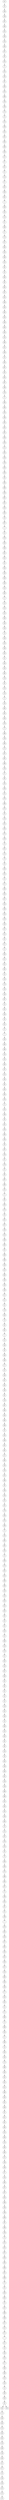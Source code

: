 digraph my_graph {
197 [label=197]
25 [label=25]
186 [label=186]
139 [label=139]
267 [label=267]
484 [label=484]
315 [label=315]
230 [label=230]
154 [label=154]
404 [label=404]
347 [label=347]
94 [label=94]
254 [label=254]
9 [label=9]
224 [label=224]
192 [label=192]
85 [label=85]
340 [label=340]
410 [label=410]
489 [label=489]
138 [label=138]
108 [label=108]
174 [label=174]
15 [label=15]
210 [label=210]
208 [label=208]
424 [label=424]
281 [label=281]
384 [label=384]
268 [label=268]
209 [label=209]
157 [label=157]
97 [label=97]
421 [label=421]
31 [label=31]
114 [label=114]
67 [label=67]
432 [label=432]
336 [label=336]
361 [label=361]
4 [label=4]
349 [label=349]
182 [label=182]
113 [label=113]
81 [label=81]
298 [label=298]
47 [label=47]
175 [label=175]
257 [label=257]
394 [label=394]
250 [label=250]
266 [label=266]
310 [label=310]
89 [label=89]
50 [label=50]
393 [label=393]
99 [label=99]
392 [label=392]
297 [label=297]
325 [label=325]
306 [label=306]
205 [label=205]
495 [label=495]
253 [label=253]
348 [label=348]
403 [label=403]
450 [label=450]
142 [label=142]
390 [label=390]
221 [label=221]
438 [label=438]
23 [label=23]
303 [label=303]
467 [label=467]
181 [label=181]
355 [label=355]
497 [label=497]
168 [label=168]
116 [label=116]
6 [label=6]
280 [label=280]
290 [label=290]
220 [label=220]
189 [label=189]
262 [label=262]
442 [label=442]
291 [label=291]
328 [label=328]
416 [label=416]
111 [label=111]
445 [label=445]
228 [label=228]
136 [label=136]
433 [label=433]
426 [label=426]
46 [label=46]
284 [label=284]
486 [label=486]
238 [label=238]
381 [label=381]
261 [label=261]
255 [label=255]
295 [label=295]
28 [label=28]
367 [label=367]
5 [label=5]
45 [label=45]
376 [label=376]
330 [label=330]
356 [label=356]
461 [label=461]
231 [label=231]
64 [label=64]
334 [label=334]
190 [label=190]
428 [label=428]
206 [label=206]
215 [label=215]
400 [label=400]
17 [label=17]
122 [label=122]
474 [label=474]
223 [label=223]
200 [label=200]
194 [label=194]
104 [label=104]
76 [label=76]
229 [label=229]
479 [label=479]
246 [label=246]
353 [label=353]
41 [label=41]
444 [label=444]
102 [label=102]
365 [label=365]
170 [label=170]
65 [label=65]
273 [label=273]
110 [label=110]
0 [label=0]
155 [label=155]
462 [label=462]
302 [label=302]
420 [label=420]
379 [label=379]
77 [label=77]
496 [label=496]
126 [label=126]
360 [label=360]
171 [label=171]
407 [label=407]
481 [label=481]
466 [label=466]
120 [label=120]
57 [label=57]
86 [label=86]
225 [label=225]
326 [label=326]
151 [label=151]
370 [label=370]
468 [label=468]
372 [label=372]
56 [label=56]
125 [label=125]
322 [label=322]
333 [label=333]
375 [label=375]
419 [label=419]
10 [label=10]
351 [label=351]
115 [label=115]
79 [label=79]
26 [label=26]
434 [label=434]
232 [label=232]
42 [label=42]
217 [label=217]
294 [label=294]
203 [label=203]
457 [label=457]
244 [label=244]
339 [label=339]
234 [label=234]
478 [label=478]
193 [label=193]
237 [label=237]
312 [label=312]
93 [label=93]
317 [label=317]
21 [label=21]
300 [label=300]
311 [label=311]
321 [label=321]
382 [label=382]
43 [label=43]
218 [label=218]
176 [label=176]
153 [label=153]
148 [label=148]
387 [label=387]
24 [label=24]
201 [label=201]
239 [label=239]
58 [label=58]
251 [label=251]
37 [label=37]
2 [label=2]
233 [label=233]
463 [label=463]
399 [label=399]
143 [label=143]
152 [label=152]
263 [label=263]
187 [label=187]
213 [label=213]
185 [label=185]
96 [label=96]
453 [label=453]
293 [label=293]
378 [label=378]
11 [label=11]
414 [label=414]
196 [label=196]
59 [label=59]
441 [label=441]
319 [label=319]
383 [label=383]
256 [label=256]
39 [label=39]
287 [label=287]
159 [label=159]
91 [label=91]
276 [label=276]
51 [label=51]
98 [label=98]
397 [label=397]
480 [label=480]
101 [label=101]
8 [label=8]
69 [label=69]
305 [label=305]
373 [label=373]
36 [label=36]
431 [label=431]
357 [label=357]
183 [label=183]
313 [label=313]
448 [label=448]
465 [label=465]
83 [label=83]
406 [label=406]
388 [label=388]
249 [label=249]
413 [label=413]
460 [label=460]
180 [label=180]
160 [label=160]
169 [label=169]
471 [label=471]
211 [label=211]
55 [label=55]
178 [label=178]
429 [label=429]
78 [label=78]
48 [label=48]
391 [label=391]
3 [label=3]
121 [label=121]
240 [label=240]
49 [label=49]
446 [label=446]
439 [label=439]
177 [label=177]
137 [label=137]
258 [label=258]
447 [label=447]
292 [label=292]
163 [label=163]
95 [label=95]
119 [label=119]
487 [label=487]
364 [label=364]
344 [label=344]
485 [label=485]
308 [label=308]
32 [label=32]
235 [label=235]
458 [label=458]
301 [label=301]
491 [label=491]
117 [label=117]
363 [label=363]
100 [label=100]
133 [label=133]
222 [label=222]
296 [label=296]
38 [label=38]
106 [label=106]
156 [label=156]
131 [label=131]
241 [label=241]
179 [label=179]
236 [label=236]
374 [label=374]
299 [label=299]
71 [label=71]
103 [label=103]
395 [label=395]
492 [label=492]
105 [label=105]
14 [label=14]
309 [label=309]
270 [label=270]
332 [label=332]
324 [label=324]
269 [label=269]
286 [label=286]
140 [label=140]
135 [label=135]
320 [label=320]
252 [label=252]
435 [label=435]
68 [label=68]
40 [label=40]
84 [label=84]
318 [label=318]
53 [label=53]
369 [label=369]
219 [label=219]
278 [label=278]
52 [label=52]
335 [label=335]
145 [label=145]
307 [label=307]
260 [label=260]
80 [label=80]
88 [label=88]
92 [label=92]
44 [label=44]
34 [label=34]
118 [label=118]
191 [label=191]
164 [label=164]
18 [label=18]
459 [label=459]
132 [label=132]
425 [label=425]
90 [label=90]
66 [label=66]
134 [label=134]
29 [label=29]
454 [label=454]
109 [label=109]
359 [label=359]
451 [label=451]
129 [label=129]
128 [label=128]
389 [label=389]
380 [label=380]
242 [label=242]
345 [label=345]
162 [label=162]
226 [label=226]
494 [label=494]
13 [label=13]
112 [label=112]
247 [label=247]
279 [label=279]
214 [label=214]
30 [label=30]
73 [label=73]
358 [label=358]
329 [label=329]
275 [label=275]
469 [label=469]
464 [label=464]
327 [label=327]
72 [label=72]
188 [label=188]
354 [label=354]
82 [label=82]
54 [label=54]
198 [label=198]
1 [label=1]
470 [label=470]
482 [label=482]
418 [label=418]
207 [label=207]
362 [label=362]
165 [label=165]
422 [label=422]
259 [label=259]
227 [label=227]
216 [label=216]
490 [label=490]
338 [label=338]
166 [label=166]
277 [label=277]
243 [label=243]
455 [label=455]
22 [label=22]
271 [label=271]
386 [label=386]
70 [label=70]
366 [label=366]
204 [label=204]
27 [label=27]
368 [label=368]
19 [label=19]
350 [label=350]
195 [label=195]
173 [label=173]
488 [label=488]
430 [label=430]
161 [label=161]
452 [label=452]
412 [label=412]
499 [label=499]
245 [label=245]
341 [label=341]
449 [label=449]
62 [label=62]
411 [label=411]
401 [label=401]
385 [label=385]
314 [label=314]
304 [label=304]
124 [label=124]
285 [label=285]
483 [label=483]
127 [label=127]
158 [label=158]
248 [label=248]
87 [label=87]
144 [label=144]
493 [label=493]
107 [label=107]
437 [label=437]
423 [label=423]
289 [label=289]
146 [label=146]
199 [label=199]
409 [label=409]
60 [label=60]
288 [label=288]
149 [label=149]
74 [label=74]
212 [label=212]
415 [label=415]
337 [label=337]
343 [label=343]
265 [label=265]
396 [label=396]
331 [label=331]
398 [label=398]
75 [label=75]
35 [label=35]
443 [label=443]
402 [label=402]
20 [label=20]
167 [label=167]
498 [label=498]
346 [label=346]
427 [label=427]
147 [label=147]
371 [label=371]
7 [label=7]
417 [label=417]
16 [label=16]
184 [label=184]
475 [label=475]
477 [label=477]
264 [label=264]
408 [label=408]
473 [label=473]
316 [label=316]
12 [label=12]
283 [label=283]
323 [label=323]
63 [label=63]
342 [label=342]
172 [label=172]
456 [label=456]
405 [label=405]
274 [label=274]
282 [label=282]
352 [label=352]
123 [label=123]
436 [label=436]
130 [label=130]
440 [label=440]
61 [label=61]
377 [label=377]
33 [label=33]
150 [label=150]
476 [label=476]
472 [label=472]
272 [label=272]
141 [label=141]
202 [label=202]
197->25
25->186
186->139
139->267
267->484
484->315
315->230
230->154
154->404
404->347
347->94
94->254
254->9
9->224
224->192
192->85
85->340
340->410
410->489
489->138
138->108
108->174
174->15
15->210
210->208
208->424
424->281
281->384
384->268
268->209
209->157
157->97
97->421
421->31
31->114
114->67
67->432
432->336
336->361
361->4
4->349
349->182
182->113
113->81
81->298
298->47
47->175
175->257
257->394
394->250
250->266
266->310
310->89
89->50
50->393
393->99
99->392
392->297
297->325
325->306
306->205
205->495
495->253
253->348
348->403
403->450
450->142
142->390
390->221
221->438
438->23
23->303
303->467
467->181
181->355
355->497
497->168
168->116
116->6
6->280
280->290
290->220
220->189
189->262
262->442
442->291
291->328
328->416
416->111
111->445
445->228
228->136
136->433
433->426
426->46
46->284
284->486
486->238
238->381
381->261
261->255
255->295
295->28
28->367
367->5
5->45
45->376
376->330
330->356
356->461
461->231
231->64
64->334
334->190
190->428
428->206
206->215
215->400
400->17
17->122
122->474
474->223
223->200
200->194
194->104
104->76
76->229
229->479
479->246
246->353
353->41
41->444
444->102
102->365
365->170
170->65
65->273
273->110
110->0
0->155
155->462
462->302
302->420
420->379
379->77
77->496
496->126
126->360
360->171
171->407
407->481
481->466
466->120
120->57
57->86
86->225
225->326
326->151
151->370
370->468
468->372
372->56
56->125
125->322
322->333
333->375
375->419
419->10
10->351
351->115
115->79
79->26
26->434
434->232
232->42
42->217
217->294
294->203
203->457
457->244
244->339
339->234
234->478
478->193
193->237
237->312
312->93
93->317
317->21
21->300
300->311
311->321
321->382
382->43
43->218
218->176
176->153
153->148
148->387
387->24
24->201
201->239
239->58
58->251
251->37
37->2
2->233
233->463
463->399
399->143
143->152
152->263
263->187
187->213
213->185
185->96
96->453
453->293
293->378
378->11
11->414
414->196
196->59
59->441
441->319
319->383
383->256
256->39
39->287
287->159
159->91
91->276
276->51
51->98
98->397
397->480
480->101
101->8
8->69
69->305
305->373
373->36
36->431
431->357
357->183
183->313
313->448
448->465
465->83
83->406
406->388
388->249
249->413
413->460
460->180
180->160
160->169
169->471
471->211
211->55
55->178
178->429
429->78
78->48
48->391
391->3
3->121
121->240
240->49
49->446
446->439
439->177
177->137
137->258
258->447
447->292
292->163
163->95
95->119
119->487
487->364
364->344
344->485
485->308
308->32
32->235
235->458
458->301
301->491
491->117
117->363
363->100
100->133
133->222
222->296
296->38
38->106
106->156
156->131
131->241
241->179
179->236
236->374
374->299
299->71
71->103
103->395
395->492
492->105
105->14
14->309
309->270
270->332
332->324
324->269
269->286
286->140
140->135
135->320
320->252
252->435
435->68
68->40
40->84
84->318
318->53
53->369
369->219
219->278
278->52
52->335
335->145
145->307
307->260
260->80
80->88
88->92
92->44
44->34
34->118
118->191
191->164
164->18
18->459
459->132
132->425
425->90
90->66
66->134
134->29
29->454
454->109
109->359
359->451
451->129
129->128
128->389
389->380
380->242
242->345
345->162
162->226
226->494
494->13
13->112
112->247
247->279
279->214
214->30
30->73
73->358
358->329
329->275
275->469
469->464
464->327
327->72
72->188
188->354
354->82
82->54
54->198
198->1
1->470
470->482
482->418
418->207
207->362
362->165
165->422
422->259
259->227
227->216
216->490
490->338
338->166
166->277
277->243
243->455
455->22
22->271
271->386
386->70
70->366
366->204
204->27
27->368
368->19
19->350
350->195
195->173
173->488
488->430
430->161
161->452
452->412
412->499
499->245
245->341
341->449
449->62
62->411
411->401
401->385
385->314
314->304
304->124
124->285
285->483
483->127
127->158
158->248
248->87
87->144
144->493
493->107
107->437
437->423
423->289
289->146
146->199
199->409
409->60
60->288
288->149
149->74
74->212
212->415
415->337
337->343
343->265
265->396
396->331
331->398
398->75
75->35
35->443
443->402
402->20
20->167
167->498
498->346
346->427
427->147
147->371
371->7
7->417
417->16
16->184
184->475
475->477
477->264
264->408
408->473
473->316
316->12
12->283
283->323
323->63
63->342
342->172
172->456
456->405
405->274
274->282
282->352
352->123
123->436
436->130
130->440
440->61
61->377
377->33
33->150
150->476
476->472
472->272
272->141
63->202
}